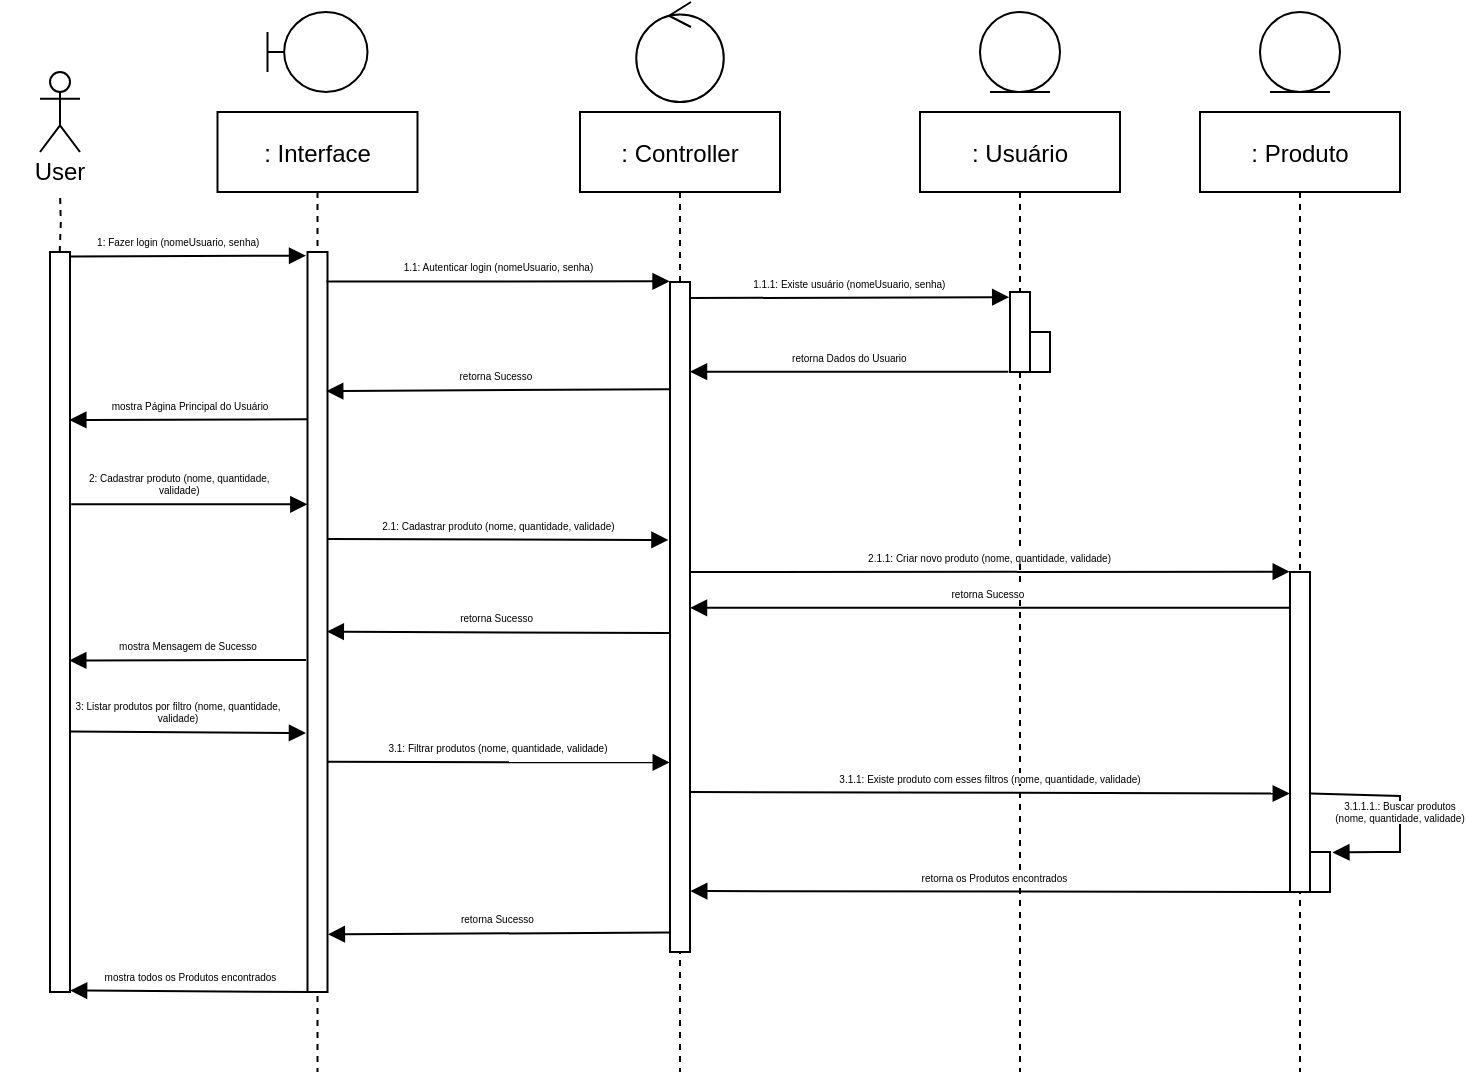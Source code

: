 <mxfile version="15.5.0" type="device"><diagram id="kgpKYQtTHZ0yAKxKKP6v" name="Page-1"><mxGraphModel dx="1718" dy="635" grid="1" gridSize="10" guides="1" tooltips="1" connect="1" arrows="1" fold="1" page="1" pageScale="1" pageWidth="850" pageHeight="1100" math="0" shadow="0"><root><mxCell id="0"/><mxCell id="1" parent="0"/><mxCell id="3nuBFxr9cyL0pnOWT2aG-1" value=": Interface" style="shape=umlLifeline;perimeter=lifelinePerimeter;container=1;collapsible=0;recursiveResize=0;rounded=0;shadow=0;strokeWidth=1;" parent="1" vertex="1"><mxGeometry x="198.75" y="175" width="100" height="480" as="geometry"/></mxCell><mxCell id="3nuBFxr9cyL0pnOWT2aG-2" value="" style="points=[];perimeter=orthogonalPerimeter;rounded=0;shadow=0;strokeWidth=1;" parent="3nuBFxr9cyL0pnOWT2aG-1" vertex="1"><mxGeometry x="45" y="70" width="10" height="370" as="geometry"/></mxCell><mxCell id="3nuBFxr9cyL0pnOWT2aG-5" value=": Controller" style="shape=umlLifeline;perimeter=lifelinePerimeter;container=1;collapsible=0;recursiveResize=0;rounded=0;shadow=0;strokeWidth=1;" parent="1" vertex="1"><mxGeometry x="380" y="175" width="100" height="480" as="geometry"/></mxCell><mxCell id="3nuBFxr9cyL0pnOWT2aG-6" value="" style="points=[];perimeter=orthogonalPerimeter;rounded=0;shadow=0;strokeWidth=1;" parent="3nuBFxr9cyL0pnOWT2aG-5" vertex="1"><mxGeometry x="45" y="85" width="10" height="335" as="geometry"/></mxCell><mxCell id="3nuBFxr9cyL0pnOWT2aG-8" value="1.1: Autenticar login (nomeUsuario, senha)" style="verticalAlign=bottom;endArrow=block;shadow=0;strokeWidth=1;fontSize=5;exitX=0.949;exitY=0.04;exitDx=0;exitDy=0;exitPerimeter=0;entryX=-0.022;entryY=-0.001;entryDx=0;entryDy=0;entryPerimeter=0;" parent="1" source="3nuBFxr9cyL0pnOWT2aG-2" target="3nuBFxr9cyL0pnOWT2aG-6" edge="1"><mxGeometry relative="1" as="geometry"><mxPoint x="260" y="262" as="sourcePoint"/><mxPoint x="420" y="264" as="targetPoint"/></mxGeometry></mxCell><mxCell id="9y4Qb3TKXL6dGNRKE8hh-1" value="" style="points=[];perimeter=orthogonalPerimeter;rounded=0;shadow=0;strokeWidth=1;direction=west;" parent="1" vertex="1"><mxGeometry x="115" y="245" width="10" height="370" as="geometry"/></mxCell><mxCell id="9y4Qb3TKXL6dGNRKE8hh-2" value="" style="shape=umlActor;verticalLabelPosition=bottom;verticalAlign=top;html=1;outlineConnect=0;" parent="1" vertex="1"><mxGeometry x="110" y="155" width="20" height="40" as="geometry"/></mxCell><mxCell id="9y4Qb3TKXL6dGNRKE8hh-6" value="User" style="text;html=1;strokeColor=none;fillColor=none;align=center;verticalAlign=middle;whiteSpace=wrap;rounded=0;dashed=1;" parent="1" vertex="1"><mxGeometry x="90" y="195" width="60" height="20" as="geometry"/></mxCell><mxCell id="9y4Qb3TKXL6dGNRKE8hh-8" value="" style="endArrow=none;dashed=1;html=1;rounded=0;edgeStyle=orthogonalEdgeStyle;" parent="1" target="9y4Qb3TKXL6dGNRKE8hh-6" edge="1"><mxGeometry width="50" height="50" relative="1" as="geometry"><mxPoint x="119.86" y="245" as="sourcePoint"/><mxPoint x="120.1" y="225" as="targetPoint"/><Array as="points"/></mxGeometry></mxCell><mxCell id="9y4Qb3TKXL6dGNRKE8hh-11" value="1: Fazer login (nomeUsuario, senha)" style="verticalAlign=bottom;endArrow=block;shadow=0;strokeWidth=1;fontSize=5;entryX=-0.073;entryY=0.005;entryDx=0;entryDy=0;entryPerimeter=0;exitX=-0.012;exitY=0.994;exitDx=0;exitDy=0;exitPerimeter=0;" parent="1" source="9y4Qb3TKXL6dGNRKE8hh-1" target="3nuBFxr9cyL0pnOWT2aG-2" edge="1"><mxGeometry x="-0.083" relative="1" as="geometry"><mxPoint x="130" y="247" as="sourcePoint"/><mxPoint x="240" y="247" as="targetPoint"/><mxPoint as="offset"/></mxGeometry></mxCell><mxCell id="9y4Qb3TKXL6dGNRKE8hh-21" value=": Usuário" style="shape=umlLifeline;perimeter=lifelinePerimeter;container=1;collapsible=0;recursiveResize=0;rounded=0;shadow=0;strokeWidth=1;" parent="1" vertex="1"><mxGeometry x="550" y="175" width="100" height="480" as="geometry"/></mxCell><mxCell id="9y4Qb3TKXL6dGNRKE8hh-22" value="" style="points=[];perimeter=orthogonalPerimeter;rounded=0;shadow=0;strokeWidth=1;" parent="9y4Qb3TKXL6dGNRKE8hh-21" vertex="1"><mxGeometry x="45" y="90" width="10" height="40" as="geometry"/></mxCell><mxCell id="9y4Qb3TKXL6dGNRKE8hh-55" value="" style="html=1;points=[];perimeter=orthogonalPerimeter;fontSize=5;fillColor=default;" parent="9y4Qb3TKXL6dGNRKE8hh-21" vertex="1"><mxGeometry x="55" y="110" width="10" height="20" as="geometry"/></mxCell><mxCell id="9y4Qb3TKXL6dGNRKE8hh-57" value="retorna os Produtos encontrados" style="verticalAlign=bottom;endArrow=block;shadow=0;strokeWidth=1;fontSize=5;exitX=-0.081;exitY=0.996;exitDx=0;exitDy=0;exitPerimeter=0;entryX=1.012;entryY=0.909;entryDx=0;entryDy=0;entryPerimeter=0;" parent="9y4Qb3TKXL6dGNRKE8hh-21" target="3nuBFxr9cyL0pnOWT2aG-6" edge="1"><mxGeometry relative="1" as="geometry"><mxPoint x="189.19" y="390.0" as="sourcePoint"/><mxPoint x="-110" y="390" as="targetPoint"/></mxGeometry></mxCell><mxCell id="9y4Qb3TKXL6dGNRKE8hh-23" value="1.1.1: Existe usuário (nomeUsuario, senha)" style="verticalAlign=bottom;endArrow=block;shadow=0;strokeWidth=1;fontSize=5;entryX=-0.04;entryY=0.065;entryDx=0;entryDy=0;entryPerimeter=0;exitX=0.965;exitY=0.024;exitDx=0;exitDy=0;exitPerimeter=0;" parent="1" source="3nuBFxr9cyL0pnOWT2aG-6" target="9y4Qb3TKXL6dGNRKE8hh-22" edge="1"><mxGeometry relative="1" as="geometry"><mxPoint x="440" y="267" as="sourcePoint"/><mxPoint x="590" y="277" as="targetPoint"/></mxGeometry></mxCell><mxCell id="9y4Qb3TKXL6dGNRKE8hh-27" value="" style="shape=umlBoundary;whiteSpace=wrap;html=1;fontSize=8;fillColor=default;" parent="1" vertex="1"><mxGeometry x="223.75" y="125" width="50" height="40" as="geometry"/></mxCell><mxCell id="9y4Qb3TKXL6dGNRKE8hh-28" value="" style="ellipse;shape=umlControl;whiteSpace=wrap;html=1;fontSize=8;fillColor=default;" parent="1" vertex="1"><mxGeometry x="408.13" y="120" width="43.75" height="50" as="geometry"/></mxCell><mxCell id="9y4Qb3TKXL6dGNRKE8hh-29" value="" style="ellipse;shape=umlEntity;whiteSpace=wrap;html=1;fontSize=8;fillColor=default;" parent="1" vertex="1"><mxGeometry x="580" y="125" width="40" height="40" as="geometry"/></mxCell><mxCell id="9y4Qb3TKXL6dGNRKE8hh-30" value="retorna Sucesso " style="verticalAlign=bottom;endArrow=block;shadow=0;strokeWidth=1;fontSize=5;exitX=-0.033;exitY=0.16;exitDx=0;exitDy=0;exitPerimeter=0;entryX=0.936;entryY=0.188;entryDx=0;entryDy=0;entryPerimeter=0;" parent="1" source="3nuBFxr9cyL0pnOWT2aG-6" target="3nuBFxr9cyL0pnOWT2aG-2" edge="1"><mxGeometry relative="1" as="geometry"><mxPoint x="420" y="335" as="sourcePoint"/><mxPoint x="260" y="324" as="targetPoint"/></mxGeometry></mxCell><mxCell id="9y4Qb3TKXL6dGNRKE8hh-32" value="       mostra Página Principal do Usuário" style="verticalAlign=bottom;endArrow=block;shadow=0;strokeWidth=1;fontSize=5;entryX=0.033;entryY=0.773;entryDx=0;entryDy=0;entryPerimeter=0;exitX=-0.008;exitY=0.226;exitDx=0;exitDy=0;exitPerimeter=0;" parent="1" source="3nuBFxr9cyL0pnOWT2aG-2" target="9y4Qb3TKXL6dGNRKE8hh-1" edge="1"><mxGeometry x="0.069" relative="1" as="geometry"><mxPoint x="240" y="329" as="sourcePoint"/><mxPoint x="124.6" y="355.56" as="targetPoint"/><mxPoint as="offset"/></mxGeometry></mxCell><mxCell id="9y4Qb3TKXL6dGNRKE8hh-33" value=": Produto" style="shape=umlLifeline;perimeter=lifelinePerimeter;container=1;collapsible=0;recursiveResize=0;rounded=0;shadow=0;strokeWidth=1;" parent="1" vertex="1"><mxGeometry x="690" y="175" width="100" height="480" as="geometry"/></mxCell><mxCell id="9y4Qb3TKXL6dGNRKE8hh-34" value="" style="points=[];perimeter=orthogonalPerimeter;rounded=0;shadow=0;strokeWidth=1;" parent="9y4Qb3TKXL6dGNRKE8hh-33" vertex="1"><mxGeometry x="45" y="230" width="10" height="160" as="geometry"/></mxCell><mxCell id="9y4Qb3TKXL6dGNRKE8hh-49" value="3.1.1.1.: Buscar produtos &#10;(nome, quantidade, validade)" style="verticalAlign=bottom;endArrow=block;shadow=0;strokeWidth=1;fontSize=5;exitX=1.023;exitY=0.692;exitDx=0;exitDy=0;exitPerimeter=0;entryX=1.12;entryY=0.01;entryDx=0;entryDy=0;entryPerimeter=0;rounded=0;" parent="9y4Qb3TKXL6dGNRKE8hh-33" source="9y4Qb3TKXL6dGNRKE8hh-34" target="9y4Qb3TKXL6dGNRKE8hh-56" edge="1"><mxGeometry x="0.178" relative="1" as="geometry"><mxPoint x="-245" y="350.0" as="sourcePoint"/><mxPoint x="56" y="377" as="targetPoint"/><Array as="points"><mxPoint x="100" y="342"/><mxPoint x="100" y="370"/><mxPoint x="90" y="370"/></Array><mxPoint as="offset"/></mxGeometry></mxCell><mxCell id="9y4Qb3TKXL6dGNRKE8hh-56" value="" style="html=1;points=[];perimeter=orthogonalPerimeter;fontSize=5;fillColor=default;" parent="9y4Qb3TKXL6dGNRKE8hh-33" vertex="1"><mxGeometry x="55" y="370" width="10" height="20" as="geometry"/></mxCell><mxCell id="9y4Qb3TKXL6dGNRKE8hh-35" value="" style="ellipse;shape=umlEntity;whiteSpace=wrap;html=1;fontSize=8;fillColor=default;" parent="1" vertex="1"><mxGeometry x="720" y="125" width="40" height="40" as="geometry"/></mxCell><mxCell id="9y4Qb3TKXL6dGNRKE8hh-36" value="2: Cadastrar produto (nome, quantidade, &#10;validade)" style="verticalAlign=bottom;endArrow=block;shadow=0;strokeWidth=1;fontSize=5;exitX=-0.062;exitY=0.659;exitDx=0;exitDy=0;exitPerimeter=0;entryX=-0.008;entryY=0.341;entryDx=0;entryDy=0;entryPerimeter=0;" parent="1" source="9y4Qb3TKXL6dGNRKE8hh-1" target="3nuBFxr9cyL0pnOWT2aG-2" edge="1"><mxGeometry x="-0.083" relative="1" as="geometry"><mxPoint x="125.0" y="395.53" as="sourcePoint"/><mxPoint x="240" y="371" as="targetPoint"/><mxPoint as="offset"/></mxGeometry></mxCell><mxCell id="9y4Qb3TKXL6dGNRKE8hh-37" value="2.1: Cadastrar produto (nome, quantidade, validade)" style="verticalAlign=bottom;endArrow=block;shadow=0;strokeWidth=1;fontSize=5;exitX=0.996;exitY=0.388;exitDx=0;exitDy=0;exitPerimeter=0;entryX=-0.078;entryY=0.385;entryDx=0;entryDy=0;entryPerimeter=0;" parent="1" source="3nuBFxr9cyL0pnOWT2aG-2" target="3nuBFxr9cyL0pnOWT2aG-6" edge="1"><mxGeometry relative="1" as="geometry"><mxPoint x="260" y="387" as="sourcePoint"/><mxPoint x="420" y="389" as="targetPoint"/></mxGeometry></mxCell><mxCell id="9y4Qb3TKXL6dGNRKE8hh-38" value="2.1.1: Criar novo produto (nome, quantidade, validade)" style="verticalAlign=bottom;endArrow=block;shadow=0;strokeWidth=1;fontSize=5;entryX=-0.012;entryY=-0.001;entryDx=0;entryDy=0;entryPerimeter=0;exitX=0.978;exitY=0.433;exitDx=0;exitDy=0;exitPerimeter=0;" parent="1" source="3nuBFxr9cyL0pnOWT2aG-6" target="9y4Qb3TKXL6dGNRKE8hh-34" edge="1"><mxGeometry relative="1" as="geometry"><mxPoint x="440" y="405" as="sourcePoint"/><mxPoint x="730" y="405" as="targetPoint"/></mxGeometry></mxCell><mxCell id="9y4Qb3TKXL6dGNRKE8hh-39" value="retorna Sucesso " style="verticalAlign=bottom;endArrow=block;shadow=0;strokeWidth=1;fontSize=5;exitX=-0.033;exitY=0.112;exitDx=0;exitDy=0;exitPerimeter=0;" parent="1" source="9y4Qb3TKXL6dGNRKE8hh-34" target="3nuBFxr9cyL0pnOWT2aG-6" edge="1"><mxGeometry relative="1" as="geometry"><mxPoint x="730" y="433" as="sourcePoint"/><mxPoint x="440" y="430" as="targetPoint"/></mxGeometry></mxCell><mxCell id="9y4Qb3TKXL6dGNRKE8hh-40" value="retorna Sucesso " style="verticalAlign=bottom;endArrow=block;shadow=0;strokeWidth=1;fontSize=5;entryX=0.965;entryY=0.513;entryDx=0;entryDy=0;entryPerimeter=0;exitX=-0.053;exitY=0.524;exitDx=0;exitDy=0;exitPerimeter=0;" parent="1" source="3nuBFxr9cyL0pnOWT2aG-6" target="3nuBFxr9cyL0pnOWT2aG-2" edge="1"><mxGeometry relative="1" as="geometry"><mxPoint x="420" y="443" as="sourcePoint"/><mxPoint x="260" y="445.0" as="targetPoint"/></mxGeometry></mxCell><mxCell id="9y4Qb3TKXL6dGNRKE8hh-41" value="mostra Mensagem de Sucesso" style="verticalAlign=bottom;endArrow=block;shadow=0;strokeWidth=1;fontSize=5;entryX=0.035;entryY=0.448;entryDx=0;entryDy=0;entryPerimeter=0;" parent="1" target="9y4Qb3TKXL6dGNRKE8hh-1" edge="1"><mxGeometry relative="1" as="geometry"><mxPoint x="243" y="449" as="sourcePoint"/><mxPoint x="130" y="454" as="targetPoint"/></mxGeometry></mxCell><mxCell id="9y4Qb3TKXL6dGNRKE8hh-43" value="3: Listar produtos por filtro (nome, quantidade, &#10;validade)" style="verticalAlign=bottom;endArrow=block;shadow=0;strokeWidth=1;fontSize=5;exitX=0;exitY=0.352;exitDx=0;exitDy=0;exitPerimeter=0;entryX=-0.078;entryY=0.65;entryDx=0;entryDy=0;entryPerimeter=0;" parent="1" source="9y4Qb3TKXL6dGNRKE8hh-1" target="3nuBFxr9cyL0pnOWT2aG-2" edge="1"><mxGeometry x="-0.083" relative="1" as="geometry"><mxPoint x="130" y="485" as="sourcePoint"/><mxPoint x="240" y="485" as="targetPoint"/><mxPoint as="offset"/></mxGeometry></mxCell><mxCell id="9y4Qb3TKXL6dGNRKE8hh-44" value="3.1: Filtrar produtos (nome, quantidade, validade)" style="verticalAlign=bottom;endArrow=block;shadow=0;strokeWidth=1;fontSize=5;exitX=0.974;exitY=0.689;exitDx=0;exitDy=0;exitPerimeter=0;entryX=-0.012;entryY=0.717;entryDx=0;entryDy=0;entryPerimeter=0;" parent="1" source="3nuBFxr9cyL0pnOWT2aG-2" target="3nuBFxr9cyL0pnOWT2aG-6" edge="1"><mxGeometry relative="1" as="geometry"><mxPoint x="250" y="515" as="sourcePoint"/><mxPoint x="420" y="500" as="targetPoint"/></mxGeometry></mxCell><mxCell id="9y4Qb3TKXL6dGNRKE8hh-25" value="retorna Dados do Usuario" style="verticalAlign=bottom;endArrow=block;shadow=0;strokeWidth=1;fontSize=5;exitX=-0.081;exitY=0.996;exitDx=0;exitDy=0;exitPerimeter=0;" parent="1" source="9y4Qb3TKXL6dGNRKE8hh-22" target="3nuBFxr9cyL0pnOWT2aG-6" edge="1"><mxGeometry relative="1" as="geometry"><mxPoint x="595" y="315" as="sourcePoint"/><mxPoint x="440" y="315" as="targetPoint"/></mxGeometry></mxCell><mxCell id="9y4Qb3TKXL6dGNRKE8hh-45" value="3.1.1: Existe produto com esses filtros (nome, quantidade, validade)" style="verticalAlign=bottom;endArrow=block;shadow=0;strokeWidth=1;fontSize=5;entryX=-0.012;entryY=-0.001;entryDx=0;entryDy=0;entryPerimeter=0;exitX=1;exitY=0.524;exitDx=0;exitDy=0;exitPerimeter=0;" parent="1" edge="1"><mxGeometry relative="1" as="geometry"><mxPoint x="435" y="515.0" as="sourcePoint"/><mxPoint x="734.88" y="515.77" as="targetPoint"/></mxGeometry></mxCell><mxCell id="9y4Qb3TKXL6dGNRKE8hh-58" value="retorna Sucesso " style="verticalAlign=bottom;endArrow=block;shadow=0;strokeWidth=1;fontSize=5;exitX=-0.012;exitY=0.971;exitDx=0;exitDy=0;exitPerimeter=0;entryX=1.02;entryY=0.922;entryDx=0;entryDy=0;entryPerimeter=0;" parent="1" source="3nuBFxr9cyL0pnOWT2aG-6" target="3nuBFxr9cyL0pnOWT2aG-2" edge="1"><mxGeometry relative="1" as="geometry"><mxPoint x="420" y="586" as="sourcePoint"/><mxPoint x="260" y="586" as="targetPoint"/></mxGeometry></mxCell><mxCell id="9y4Qb3TKXL6dGNRKE8hh-59" value="mostra todos os Produtos encontrados" style="verticalAlign=bottom;endArrow=block;shadow=0;strokeWidth=1;fontSize=5;exitX=-0.099;exitY=0.55;exitDx=0;exitDy=0;exitPerimeter=0;entryX=-0.006;entryY=0.002;entryDx=0;entryDy=0;entryPerimeter=0;" parent="1" target="9y4Qb3TKXL6dGNRKE8hh-1" edge="1"><mxGeometry relative="1" as="geometry"><mxPoint x="245.24" y="615" as="sourcePoint"/><mxPoint x="130.0" y="615" as="targetPoint"/></mxGeometry></mxCell></root></mxGraphModel></diagram></mxfile>